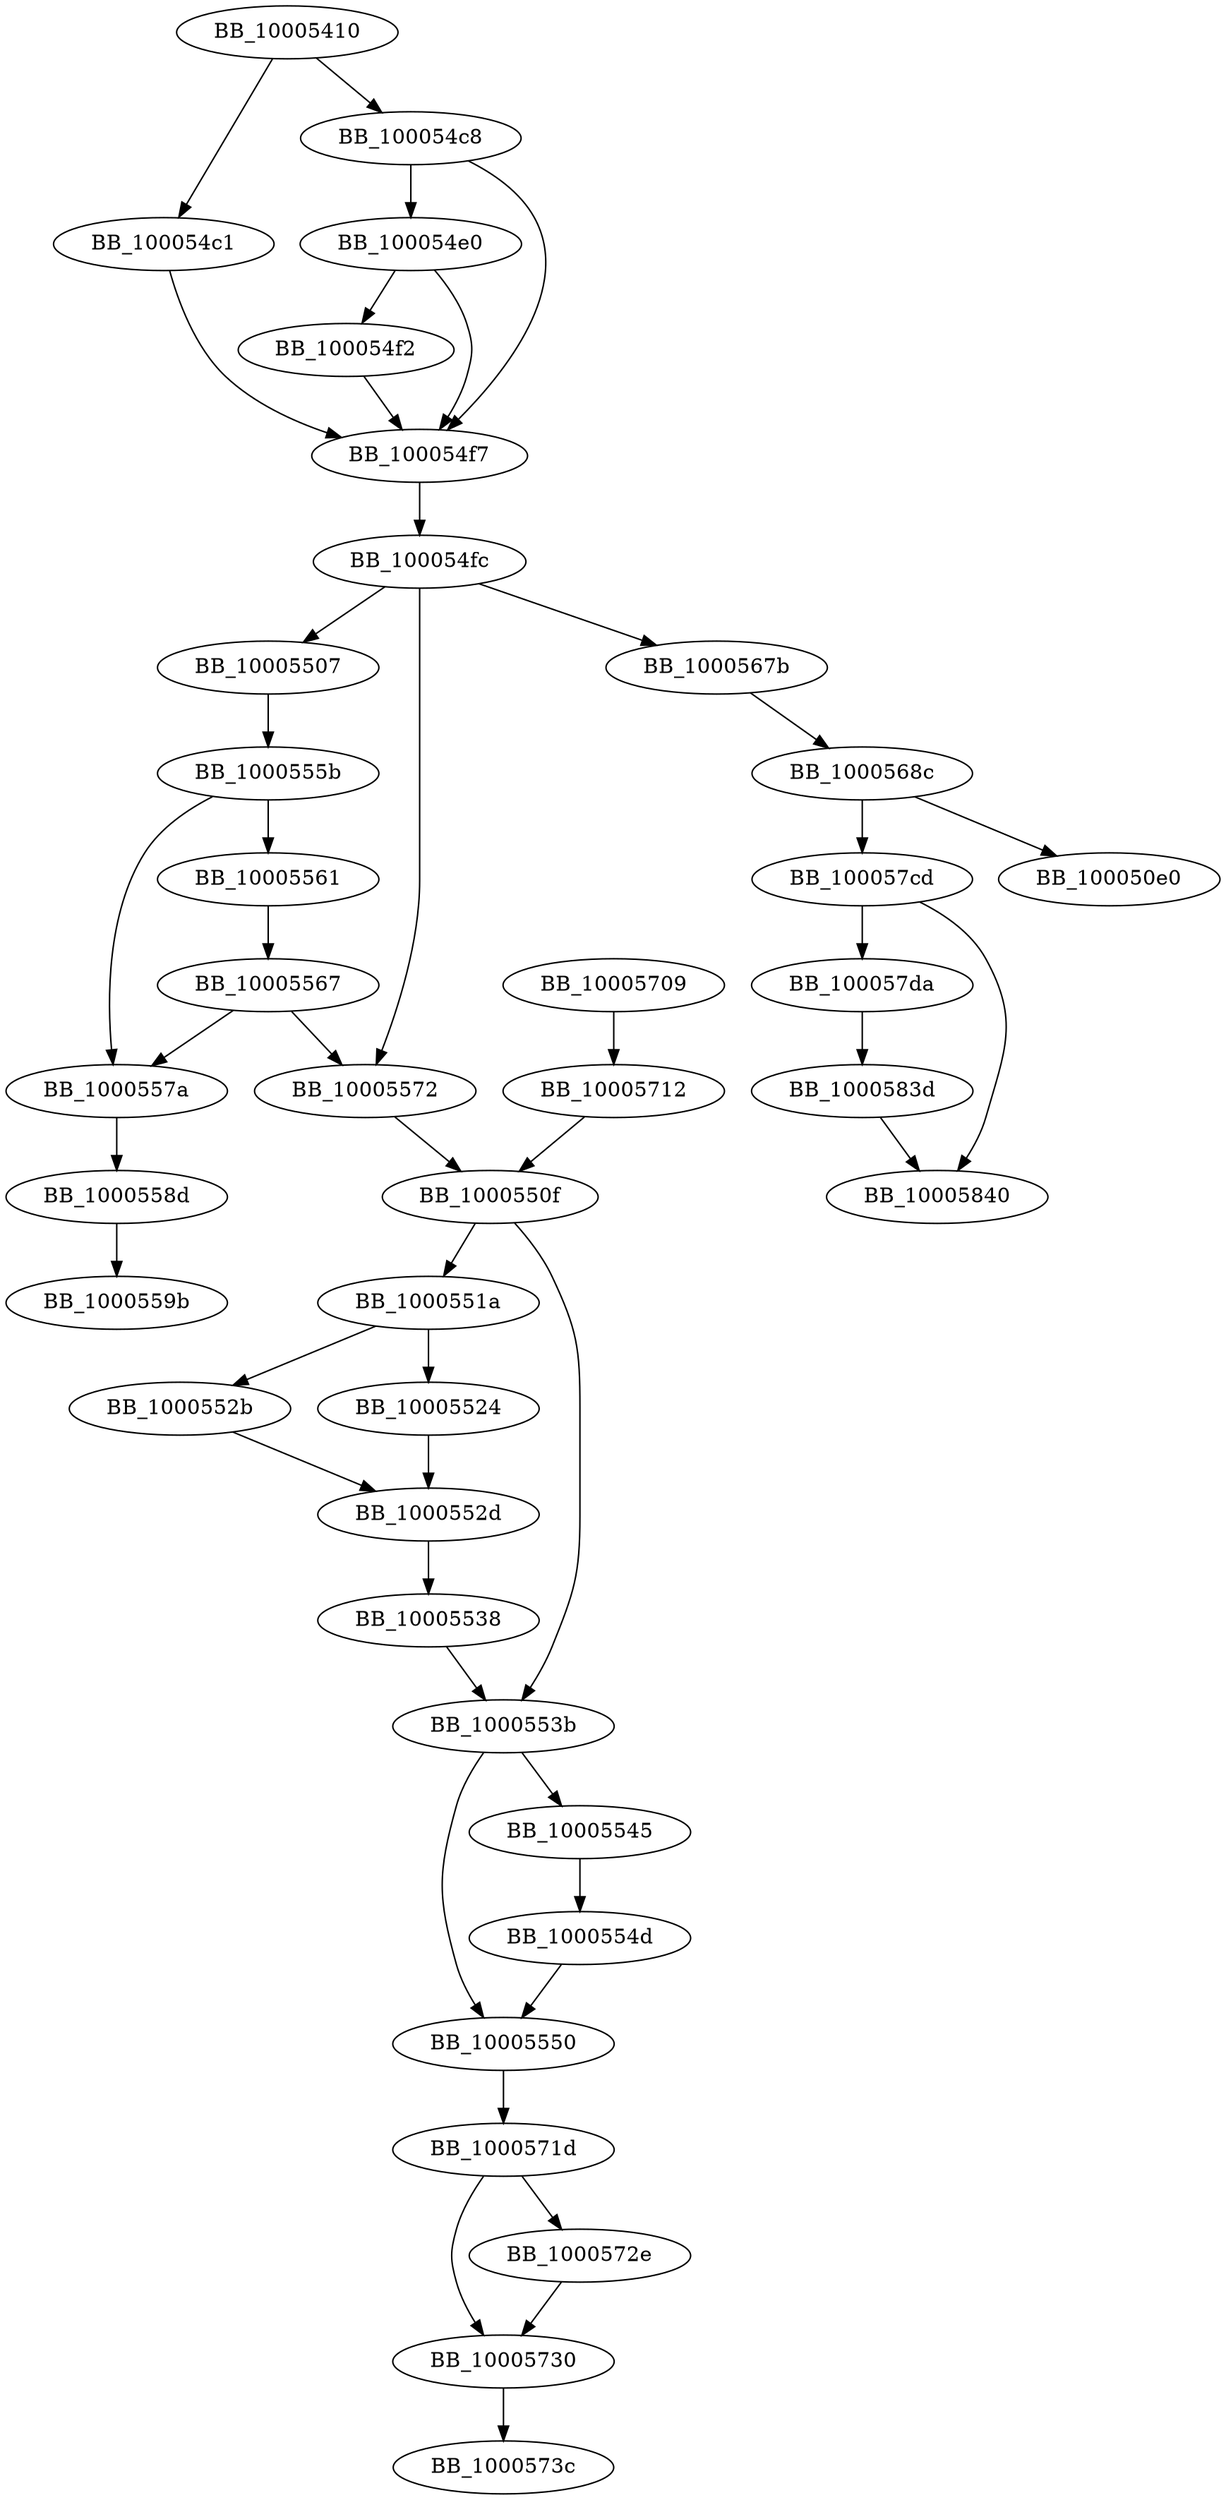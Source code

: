 DiGraph sub_10005410{
BB_10005410->BB_100054c1
BB_10005410->BB_100054c8
BB_100054c1->BB_100054f7
BB_100054c8->BB_100054e0
BB_100054c8->BB_100054f7
BB_100054e0->BB_100054f2
BB_100054e0->BB_100054f7
BB_100054f2->BB_100054f7
BB_100054f7->BB_100054fc
BB_100054fc->BB_10005507
BB_100054fc->BB_10005572
BB_100054fc->BB_1000567b
BB_10005507->BB_1000555b
BB_1000550f->BB_1000551a
BB_1000550f->BB_1000553b
BB_1000551a->BB_10005524
BB_1000551a->BB_1000552b
BB_10005524->BB_1000552d
BB_1000552b->BB_1000552d
BB_1000552d->BB_10005538
BB_10005538->BB_1000553b
BB_1000553b->BB_10005545
BB_1000553b->BB_10005550
BB_10005545->BB_1000554d
BB_1000554d->BB_10005550
BB_10005550->BB_1000571d
BB_1000555b->BB_10005561
BB_1000555b->BB_1000557a
BB_10005561->BB_10005567
BB_10005567->BB_10005572
BB_10005567->BB_1000557a
BB_10005572->BB_1000550f
BB_1000557a->BB_1000558d
BB_1000558d->BB_1000559b
BB_1000567b->BB_1000568c
BB_1000568c->BB_100050e0
BB_1000568c->BB_100057cd
BB_10005709->BB_10005712
BB_10005712->BB_1000550f
BB_1000571d->BB_1000572e
BB_1000571d->BB_10005730
BB_1000572e->BB_10005730
BB_10005730->BB_1000573c
BB_100057cd->BB_100057da
BB_100057cd->BB_10005840
BB_100057da->BB_1000583d
BB_1000583d->BB_10005840
}
